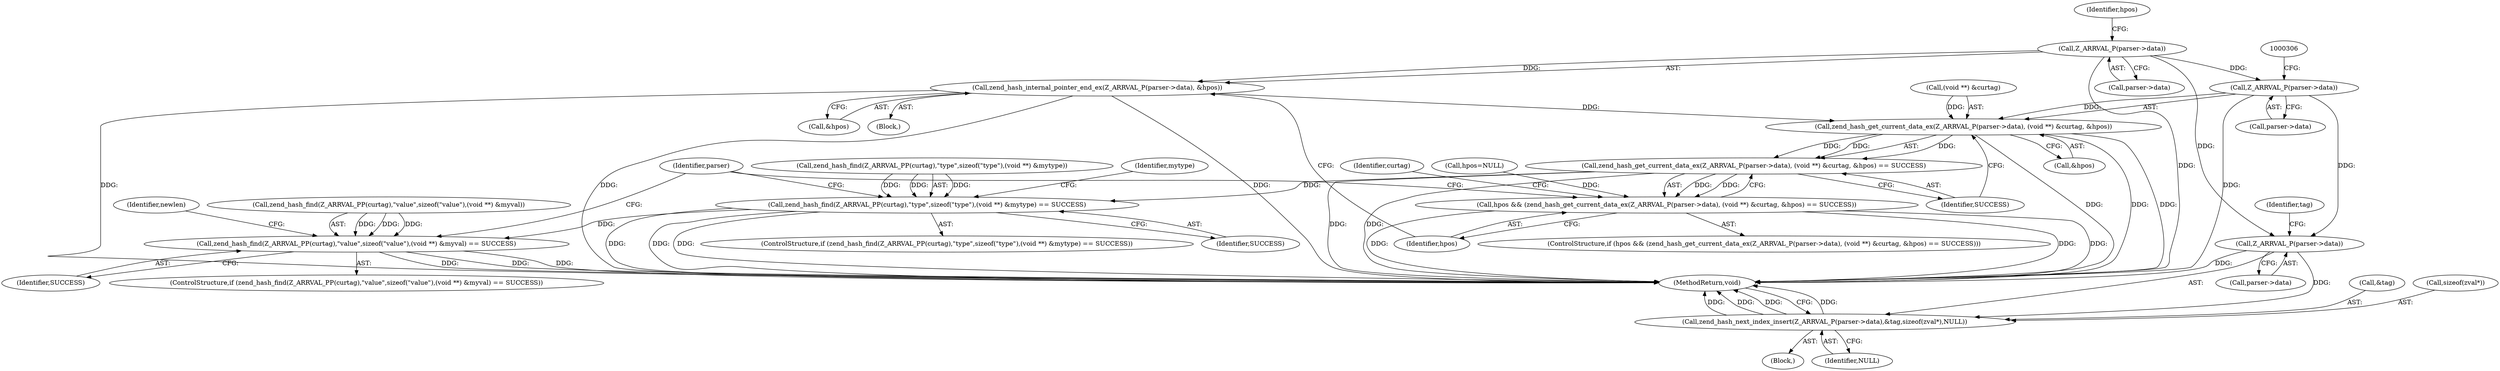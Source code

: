 digraph "0_php_dccda88f27a084bcbbb30198ace12b4e7ae961cc_4@pointer" {
"1000290" [label="(Call,Z_ARRVAL_P(parser->data))"];
"1000289" [label="(Call,zend_hash_internal_pointer_end_ex(Z_ARRVAL_P(parser->data), &hpos))"];
"1000300" [label="(Call,zend_hash_get_current_data_ex(Z_ARRVAL_P(parser->data), (void **) &curtag, &hpos))"];
"1000299" [label="(Call,zend_hash_get_current_data_ex(Z_ARRVAL_P(parser->data), (void **) &curtag, &hpos) == SUCCESS)"];
"1000297" [label="(Call,hpos && (zend_hash_get_current_data_ex(Z_ARRVAL_P(parser->data), (void **) &curtag, &hpos) == SUCCESS))"];
"1000314" [label="(Call,zend_hash_find(Z_ARRVAL_PP(curtag),\"type\",sizeof(\"type\"),(void **) &mytype) == SUCCESS)"];
"1000335" [label="(Call,zend_hash_find(Z_ARRVAL_PP(curtag),\"value\",sizeof(\"value\"),(void **) &myval) == SUCCESS)"];
"1000301" [label="(Call,Z_ARRVAL_P(parser->data))"];
"1000441" [label="(Call,Z_ARRVAL_P(parser->data))"];
"1000440" [label="(Call,zend_hash_next_index_insert(Z_ARRVAL_P(parser->data),&tag,sizeof(zval*),NULL))"];
"1000325" [label="(Identifier,SUCCESS)"];
"1000387" [label="(Block,)"];
"1000445" [label="(Call,&tag)"];
"1000315" [label="(Call,zend_hash_find(Z_ARRVAL_PP(curtag),\"type\",sizeof(\"type\"),(void **) &mytype))"];
"1000311" [label="(Identifier,SUCCESS)"];
"1000314" [label="(Call,zend_hash_find(Z_ARRVAL_PP(curtag),\"type\",sizeof(\"type\"),(void **) &mytype) == SUCCESS)"];
"1000334" [label="(ControlStructure,if (zend_hash_find(Z_ARRVAL_PP(curtag),\"value\",sizeof(\"value\"),(void **) &myval) == SUCCESS))"];
"1000335" [label="(Call,zend_hash_find(Z_ARRVAL_PP(curtag),\"value\",sizeof(\"value\"),(void **) &myval) == SUCCESS)"];
"1000294" [label="(Call,&hpos)"];
"1000446" [label="(Identifier,tag)"];
"1000297" [label="(Call,hpos && (zend_hash_get_current_data_ex(Z_ARRVAL_P(parser->data), (void **) &curtag, &hpos) == SUCCESS))"];
"1000291" [label="(Call,parser->data)"];
"1000331" [label="(Identifier,mytype)"];
"1000301" [label="(Call,Z_ARRVAL_P(parser->data))"];
"1000295" [label="(Identifier,hpos)"];
"1000286" [label="(Call,hpos=NULL)"];
"1000305" [label="(Call,(void **) &curtag)"];
"1000290" [label="(Call,Z_ARRVAL_P(parser->data))"];
"1000465" [label="(MethodReturn,void)"];
"1000309" [label="(Call,&hpos)"];
"1000449" [label="(Identifier,NULL)"];
"1000289" [label="(Call,zend_hash_internal_pointer_end_ex(Z_ARRVAL_P(parser->data), &hpos))"];
"1000298" [label="(Identifier,hpos)"];
"1000346" [label="(Identifier,SUCCESS)"];
"1000299" [label="(Call,zend_hash_get_current_data_ex(Z_ARRVAL_P(parser->data), (void **) &curtag, &hpos) == SUCCESS)"];
"1000441" [label="(Call,Z_ARRVAL_P(parser->data))"];
"1000300" [label="(Call,zend_hash_get_current_data_ex(Z_ARRVAL_P(parser->data), (void **) &curtag, &hpos))"];
"1000350" [label="(Identifier,newlen)"];
"1000280" [label="(Block,)"];
"1000313" [label="(ControlStructure,if (zend_hash_find(Z_ARRVAL_PP(curtag),\"type\",sizeof(\"type\"),(void **) &mytype) == SUCCESS))"];
"1000440" [label="(Call,zend_hash_next_index_insert(Z_ARRVAL_P(parser->data),&tag,sizeof(zval*),NULL))"];
"1000447" [label="(Call,sizeof(zval*))"];
"1000317" [label="(Identifier,curtag)"];
"1000336" [label="(Call,zend_hash_find(Z_ARRVAL_PP(curtag),\"value\",sizeof(\"value\"),(void **) &myval))"];
"1000442" [label="(Call,parser->data)"];
"1000384" [label="(Identifier,parser)"];
"1000302" [label="(Call,parser->data)"];
"1000296" [label="(ControlStructure,if (hpos && (zend_hash_get_current_data_ex(Z_ARRVAL_P(parser->data), (void **) &curtag, &hpos) == SUCCESS)))"];
"1000290" -> "1000289"  [label="AST: "];
"1000290" -> "1000291"  [label="CFG: "];
"1000291" -> "1000290"  [label="AST: "];
"1000295" -> "1000290"  [label="CFG: "];
"1000290" -> "1000465"  [label="DDG: "];
"1000290" -> "1000289"  [label="DDG: "];
"1000290" -> "1000301"  [label="DDG: "];
"1000290" -> "1000441"  [label="DDG: "];
"1000289" -> "1000280"  [label="AST: "];
"1000289" -> "1000294"  [label="CFG: "];
"1000294" -> "1000289"  [label="AST: "];
"1000298" -> "1000289"  [label="CFG: "];
"1000289" -> "1000465"  [label="DDG: "];
"1000289" -> "1000465"  [label="DDG: "];
"1000289" -> "1000465"  [label="DDG: "];
"1000289" -> "1000300"  [label="DDG: "];
"1000300" -> "1000299"  [label="AST: "];
"1000300" -> "1000309"  [label="CFG: "];
"1000301" -> "1000300"  [label="AST: "];
"1000305" -> "1000300"  [label="AST: "];
"1000309" -> "1000300"  [label="AST: "];
"1000311" -> "1000300"  [label="CFG: "];
"1000300" -> "1000465"  [label="DDG: "];
"1000300" -> "1000465"  [label="DDG: "];
"1000300" -> "1000465"  [label="DDG: "];
"1000300" -> "1000299"  [label="DDG: "];
"1000300" -> "1000299"  [label="DDG: "];
"1000300" -> "1000299"  [label="DDG: "];
"1000301" -> "1000300"  [label="DDG: "];
"1000305" -> "1000300"  [label="DDG: "];
"1000299" -> "1000297"  [label="AST: "];
"1000299" -> "1000311"  [label="CFG: "];
"1000311" -> "1000299"  [label="AST: "];
"1000297" -> "1000299"  [label="CFG: "];
"1000299" -> "1000465"  [label="DDG: "];
"1000299" -> "1000465"  [label="DDG: "];
"1000299" -> "1000297"  [label="DDG: "];
"1000299" -> "1000297"  [label="DDG: "];
"1000299" -> "1000314"  [label="DDG: "];
"1000297" -> "1000296"  [label="AST: "];
"1000297" -> "1000298"  [label="CFG: "];
"1000298" -> "1000297"  [label="AST: "];
"1000317" -> "1000297"  [label="CFG: "];
"1000384" -> "1000297"  [label="CFG: "];
"1000297" -> "1000465"  [label="DDG: "];
"1000297" -> "1000465"  [label="DDG: "];
"1000297" -> "1000465"  [label="DDG: "];
"1000286" -> "1000297"  [label="DDG: "];
"1000314" -> "1000313"  [label="AST: "];
"1000314" -> "1000325"  [label="CFG: "];
"1000315" -> "1000314"  [label="AST: "];
"1000325" -> "1000314"  [label="AST: "];
"1000331" -> "1000314"  [label="CFG: "];
"1000384" -> "1000314"  [label="CFG: "];
"1000314" -> "1000465"  [label="DDG: "];
"1000314" -> "1000465"  [label="DDG: "];
"1000314" -> "1000465"  [label="DDG: "];
"1000315" -> "1000314"  [label="DDG: "];
"1000315" -> "1000314"  [label="DDG: "];
"1000315" -> "1000314"  [label="DDG: "];
"1000314" -> "1000335"  [label="DDG: "];
"1000335" -> "1000334"  [label="AST: "];
"1000335" -> "1000346"  [label="CFG: "];
"1000336" -> "1000335"  [label="AST: "];
"1000346" -> "1000335"  [label="AST: "];
"1000350" -> "1000335"  [label="CFG: "];
"1000384" -> "1000335"  [label="CFG: "];
"1000335" -> "1000465"  [label="DDG: "];
"1000335" -> "1000465"  [label="DDG: "];
"1000335" -> "1000465"  [label="DDG: "];
"1000336" -> "1000335"  [label="DDG: "];
"1000336" -> "1000335"  [label="DDG: "];
"1000336" -> "1000335"  [label="DDG: "];
"1000301" -> "1000302"  [label="CFG: "];
"1000302" -> "1000301"  [label="AST: "];
"1000306" -> "1000301"  [label="CFG: "];
"1000301" -> "1000465"  [label="DDG: "];
"1000301" -> "1000441"  [label="DDG: "];
"1000441" -> "1000440"  [label="AST: "];
"1000441" -> "1000442"  [label="CFG: "];
"1000442" -> "1000441"  [label="AST: "];
"1000446" -> "1000441"  [label="CFG: "];
"1000441" -> "1000465"  [label="DDG: "];
"1000441" -> "1000440"  [label="DDG: "];
"1000440" -> "1000387"  [label="AST: "];
"1000440" -> "1000449"  [label="CFG: "];
"1000445" -> "1000440"  [label="AST: "];
"1000447" -> "1000440"  [label="AST: "];
"1000449" -> "1000440"  [label="AST: "];
"1000465" -> "1000440"  [label="CFG: "];
"1000440" -> "1000465"  [label="DDG: "];
"1000440" -> "1000465"  [label="DDG: "];
"1000440" -> "1000465"  [label="DDG: "];
"1000440" -> "1000465"  [label="DDG: "];
}
